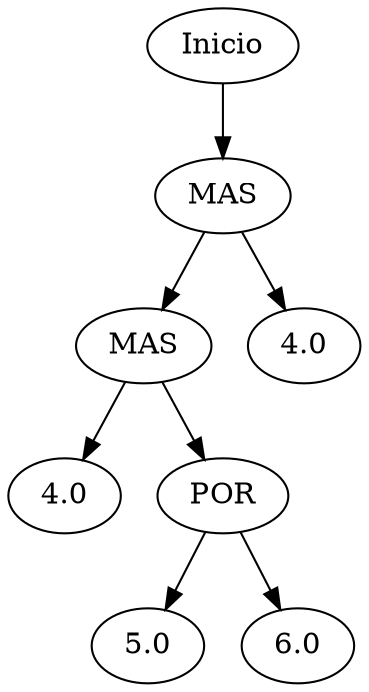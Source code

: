 digraph {
n0[label="Inicio"];
n1[label="MAS"]n0->n1;
n2[label="MAS"]n1->n2;
n3[label="4.0"]n2->n3;
n4[label="POR"]n2->n4;
n5[label="5.0"]n4->n5;
n6[label="6.0"]n4->n6;
n7[label="4.0"]n1->n7;
}